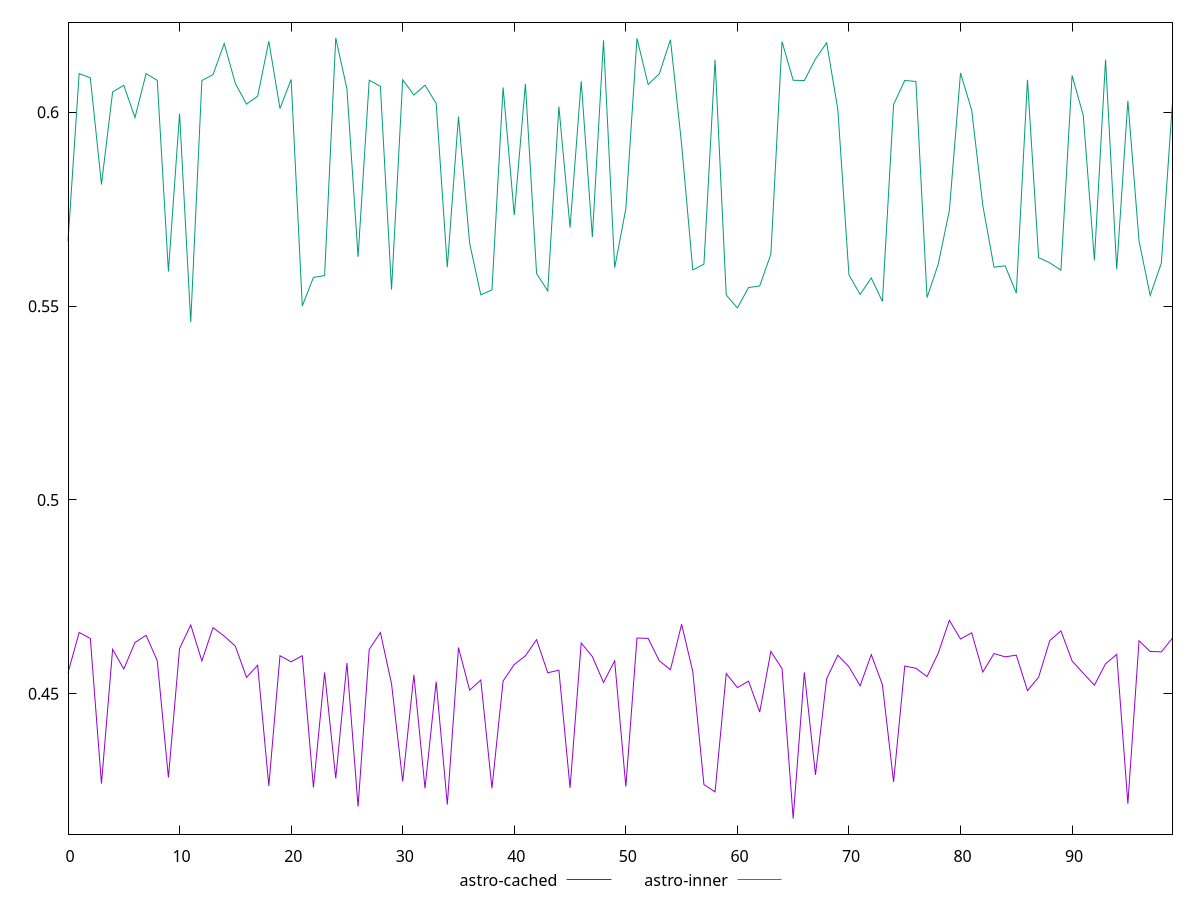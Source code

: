 reset

$astroCached <<EOF
0 0.4554323770949773
1 0.4658251021698665
2 0.4642769997129931
3 0.4268501414771685
4 0.4614776013874952
5 0.4563993849272765
6 0.46322373623857976
7 0.4651016032776654
8 0.4585345248770934
9 0.4284112089891285
10 0.4616664284015419
11 0.4677668276874259
12 0.4584857944316368
13 0.46706389807989346
14 0.464883063142273
15 0.4622978613329156
16 0.4542282308956483
17 0.4573647879312296
18 0.4262314271637683
19 0.45983392908615256
20 0.45824873862190746
21 0.4598253587970406
22 0.4258368056568424
23 0.455519027371056
24 0.4281722538310711
25 0.4579324480017013
26 0.42092215181565035
27 0.4614404880084468
28 0.46581229765422366
29 0.45258027104208864
30 0.4273834449065529
31 0.4549020843684718
32 0.42562683461336065
33 0.4531229218255612
34 0.4214488484986058
35 0.46193708961163116
36 0.450933790546296
37 0.4535610483854879
38 0.4256454518409781
39 0.45330343080365587
40 0.4575539173835736
41 0.4598086639827302
42 0.4639743312778771
43 0.45543085702467356
44 0.456089439130432
45 0.42573766330747226
46 0.46311914829425244
47 0.4596050208147406
48 0.4529263640720302
49 0.4585148058842946
50 0.42607870257337066
51 0.4643904417871015
52 0.46429585630111414
53 0.4585063203103542
54 0.45622057738191135
55 0.4679315142850033
56 0.4557537478149098
57 0.4265932726697775
58 0.4246959612818523
59 0.4552181966983527
60 0.4516027717743582
61 0.4532709921587556
62 0.4452827350141392
63 0.4609266971059796
64 0.45652151757777165
65 0.41783142745344776
66 0.45552580684306787
67 0.4290856260421744
68 0.4538887107130005
69 0.45995455837314625
70 0.4569699767955555
71 0.4520718780530242
72 0.4601264931049449
73 0.4523255503825375
74 0.4272644475510279
75 0.45717188006071796
76 0.4565924515786759
77 0.4544420154526012
78 0.460480743221371
79 0.4689516016381175
80 0.46413689130324437
81 0.46573686263574254
82 0.45561693819785004
83 0.46037691722562474
84 0.45953792236526014
85 0.4599661895897176
86 0.4508236035832971
87 0.45428729564480064
88 0.46372476641544874
89 0.4662353974582059
90 0.458488291601785
91 0.4553105510440724
92 0.4522286989695711
93 0.4577398798124234
94 0.46017978654647557
95 0.42164332385678877
96 0.4636799975723861
97 0.46092235037918033
98 0.46082310924797387
99 0.4643736634678341
EOF

$astroInner <<EOF
0 0.5667406939330587
1 0.6099957874054265
2 0.6088870022356391
3 0.581390069710793
4 0.605277588817803
5 0.6069650655226688
6 0.5986407970443358
7 0.6099831946033807
8 0.6082433301216965
9 0.5589240015442692
10 0.5996576179074522
11 0.54588177941941
12 0.6082092889060362
13 0.6097363665769511
14 0.6177329522031338
15 0.6074341402031941
16 0.6021078707221293
17 0.6041690020176175
18 0.6183306644760137
19 0.6009549433750067
20 0.6084754495887323
21 0.5500386907187873
22 0.5574228127515419
23 0.5578826662227737
24 0.619192981183787
25 0.6060635011916381
26 0.5627148319545391
27 0.6082836588542677
28 0.6067222017494096
29 0.5542708621199358
30 0.6084126837412899
31 0.6044482095044615
32 0.607000419757746
33 0.6022736093552374
34 0.5600531830261585
35 0.5988856230006604
36 0.5662235649314811
37 0.5529341939121266
38 0.5541910500936563
39 0.6064260268885638
40 0.573500398787794
41 0.6073387104439515
42 0.5584196761422163
43 0.5539331925993024
44 0.6014851898605955
45 0.5702274153576028
46 0.608021857658361
47 0.5678614361298222
48 0.6185736790933692
49 0.5599134671967289
50 0.5751278592659189
51 0.6190960434302505
52 0.6071837660466357
53 0.6099388976858899
54 0.6187351774023764
55 0.5917396065777009
56 0.5593435571517599
57 0.5608260129824829
58 0.613572101318602
59 0.552882752472595
60 0.5495275288765831
61 0.5548026165572439
62 0.5552025266511925
63 0.563398836621636
64 0.6182400629104012
65 0.6082650761781718
66 0.6082057863462358
67 0.6137605352099288
68 0.6179248031077916
69 0.6007856113744084
70 0.5580493203577365
71 0.5530167186726591
72 0.5572738161094131
73 0.5512113883989214
74 0.602012240692193
75 0.6082163971392787
76 0.607959801600167
77 0.5522096119532222
78 0.5608155074022683
79 0.5746682162777017
80 0.6101421065104563
81 0.6005550562416889
82 0.5759245776666918
83 0.5600467041313408
84 0.5604142411248647
85 0.5533669040472488
86 0.6083879581772359
87 0.5625123220284103
88 0.5611771281529537
89 0.559296984050574
90 0.60950292315535
91 0.5992208335928312
92 0.561822452640818
93 0.613599034399908
94 0.5594914169388865
95 0.6029725002453032
96 0.5668110650900785
97 0.5527678256808545
98 0.56112369913081
99 0.6026279608777654
EOF

set key outside below
set xrange [0:99]
set yrange [0.41380419637884097:0.6232202122583937]
set trange [0.41380419637884097:0.6232202122583937]
set terminal svg size 640, 520 enhanced background rgb 'white'
set output "reports/report_00033_2021-03-01T14-23-16.841Z/meta/pScore/comparison/line/1_vs_2.svg"

plot $astroCached title "astro-cached" with line, \
     $astroInner title "astro-inner" with line

reset
